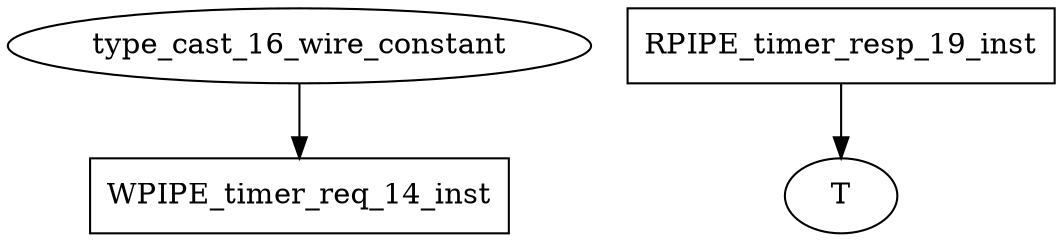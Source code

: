 digraph data_path {
  type_cast_16_wire_constant [shape=ellipse];
  RPIPE_timer_resp_19_inst [shape=rectangle];
RPIPE_timer_resp_19_inst -> T;
  WPIPE_timer_req_14_inst [shape=rectangle];
type_cast_16_wire_constant  -> WPIPE_timer_req_14_inst;
}
